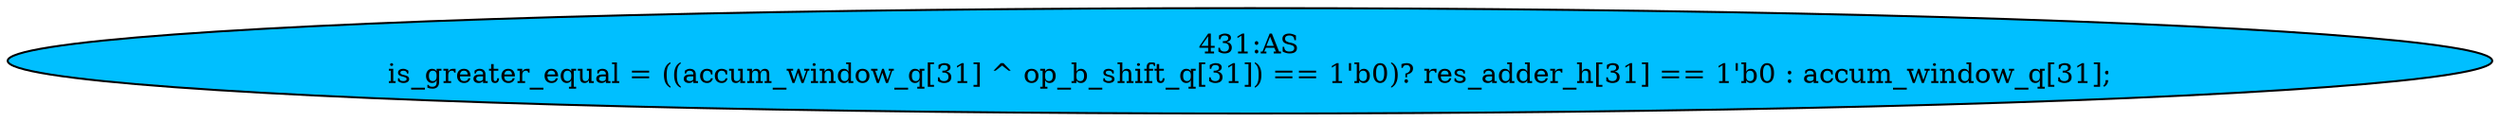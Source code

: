 strict digraph "" {
	node [label="\N"];
	"431:AS"	 [ast="<pyverilog.vparser.ast.Assign object at 0x7fa737901710>",
		def_var="['is_greater_equal']",
		fillcolor=deepskyblue,
		label="431:AS
is_greater_equal = ((accum_window_q[31] ^ op_b_shift_q[31]) == 1'b0)? res_adder_h[31] == 1'b0 : accum_window_q[31];",
		statements="[]",
		style=filled,
		typ=Assign,
		use_var="['accum_window_q', 'op_b_shift_q', 'res_adder_h', 'accum_window_q']"];
}
